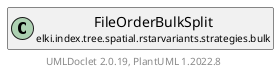 @startuml
    remove .*\.(Instance|Par|Parameterizer|Factory)$
    set namespaceSeparator none
    hide empty fields
    hide empty methods

    class "<size:14>FileOrderBulkSplit.Par\n<size:10>elki.index.tree.spatial.rstarvariants.strategies.bulk" as elki.index.tree.spatial.rstarvariants.strategies.bulk.FileOrderBulkSplit.Par [[FileOrderBulkSplit.Par.html]] {
        +make(): FileOrderBulkSplit
    }

    interface "<size:14>Parameterizer\n<size:10>elki.utilities.optionhandling" as elki.utilities.optionhandling.Parameterizer [[../../../../../../utilities/optionhandling/Parameterizer.html]] {
        {abstract} +make(): Object
    }
    class "<size:14>FileOrderBulkSplit\n<size:10>elki.index.tree.spatial.rstarvariants.strategies.bulk" as elki.index.tree.spatial.rstarvariants.strategies.bulk.FileOrderBulkSplit [[FileOrderBulkSplit.html]]

    elki.utilities.optionhandling.Parameterizer <|.. elki.index.tree.spatial.rstarvariants.strategies.bulk.FileOrderBulkSplit.Par
    elki.index.tree.spatial.rstarvariants.strategies.bulk.FileOrderBulkSplit +-- elki.index.tree.spatial.rstarvariants.strategies.bulk.FileOrderBulkSplit.Par

    center footer UMLDoclet 2.0.19, PlantUML 1.2022.8
@enduml
